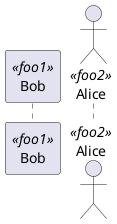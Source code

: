 {
  "sha1": "4ot7xhukjx370i4a87o59osompk97e",
  "insertion": {
    "when": "2024-05-30T20:48:20.534Z",
    "url": "http://wiki.plantuml.net/site/style-evolution",
    "user": "plantuml@gmail.com"
  }
}
@startuml

skinparam useBetaStyle true


participant Bob <<foo1>> 
actor Alice <<foo2>>

@enduml
